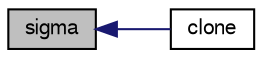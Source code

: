 digraph "sigma"
{
  bgcolor="transparent";
  edge [fontname="FreeSans",fontsize="10",labelfontname="FreeSans",labelfontsize="10"];
  node [fontname="FreeSans",fontsize="10",shape=record];
  rankdir="LR";
  Node140 [label="sigma",height=0.2,width=0.4,color="black", fillcolor="grey75", style="filled", fontcolor="black"];
  Node140 -> Node141 [dir="back",color="midnightblue",fontsize="10",style="solid",fontname="FreeSans"];
  Node141 [label="clone",height=0.2,width=0.4,color="black",URL="$a29882.html#af022e70d5b5476192357f6bf43a14f37",tooltip="Construct and return clone. "];
}
